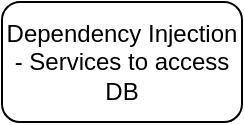 <mxfile version="21.6.2" type="github">
  <diagram name="Página-1" id="QpeZX3x1d2U2MpSwaCdZ">
    <mxGraphModel dx="1050" dy="581" grid="1" gridSize="10" guides="1" tooltips="1" connect="1" arrows="1" fold="1" page="1" pageScale="1" pageWidth="827" pageHeight="1169" math="0" shadow="0">
      <root>
        <mxCell id="0" />
        <mxCell id="1" parent="0" />
        <mxCell id="_hgtX78mSgX3vMqoAABh-1" value="Dependency Injection&lt;br&gt;- Services to access DB" style="rounded=1;whiteSpace=wrap;html=1;" vertex="1" parent="1">
          <mxGeometry x="120" y="180" width="120" height="60" as="geometry" />
        </mxCell>
      </root>
    </mxGraphModel>
  </diagram>
</mxfile>
